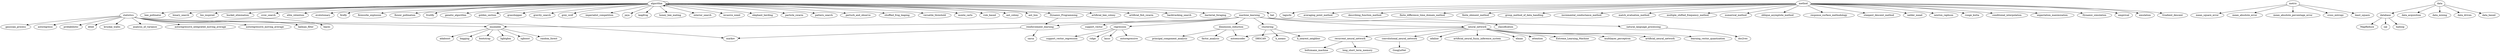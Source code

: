 digraph G {
	statistics -> analysis_of_variance;
	statistics -> autoregressive_integrated_moving_average;
	statistics -> autoregressive_moving_average;
	statistics -> markov;
	statistics -> kalman_filter;
	statistics -> bayes;
	statistics -> gaussian_process;
	statistics -> autoregressi;
	statistics -> probabilistic;
	statistics -> kfold;
	statistics -> ensemble;
	statistics -> kruskal_wallis;

	method -> taguchi;
	method -> averaging_point_method;
	method -> describing_function_method;
	method -> finite_difference_time_domain_method;
	method -> finite_element_method;
	method -> group_method_of_data_handling;
	method -> incremental_conductance_method;
	method -> match_evaluation_method;
	method -> multiple_shifted_frequency_method;
	method -> numerical_method;
	method -> oblique_asymptote_method;
	method -> response_surface_methodology;
	method -> steepest_descent_method;
	method -> nelder_mead;
	method -> newton_raphson;
	method -> runge_kutta;
	method -> conditional_interpolation;
	method -> expectation_maximization;
	method -> Dynamic_simulation;
	method -> empirical;
	method -> emulation;
	method -> Gradient_descent;

	metric -> mean_square_error;
	metric -> mean_absolute_error;
	metric -> mean_absolute_percentage_error;
	metric -> cross_entropy;
	metric -> least_square;

	machine_learning -> clustering;
	machine_learning -> regression;
	machine_learning -> classification;
	machine_learning -> dimension_reduction;
	machine_learning -> reinforcement_learning;
	machine_learning -> support_vector;
	machine_learning -> neural_network;
	machine_learning -> ensemble;
	machine_learning -> natural_language_processing;

	natural_language_processing -> doc2vec;

	reinforcement_learning -> sarsa;
	reinforcement_learning -> markov;

	ensemble -> random_forest;
	ensemble -> adaboost;
	ensemble -> bagging;
	ensemble -> bootstrap;
	ensemble -> lightgbm;
	ensemble -> xgboost;

	data -> database;
	data -> data_acquisition;
	data -> data_mining;
	data -> data_driven;
	data -> data_based;

	database -> MapReduce;
	database -> sql;
	database -> hadoop;

	clustering -> k_means;
	clustering -> k_nearest_neighbor;
	clustering -> DBSCAN;

	regression -> ridge;
	regression -> lasso;
	regression -> autoregressive;
	regression -> support_vector_regression;

	neural_network -> artificial_neural_network;
	neural_network -> learning_vector_quantization;
	neural_network -> recurrent_neural_network;
	neural_network -> convolutional_neural_network;
	neural_network -> autoencoder;
	neural_network -> adaline;
	neural_network -> artificial_neural_fuzzy_inference_system;
	neural_network -> elman;
	neural_network -> attention;
	neural_network -> Extreme_Learning_Machine;
	neural_network -> multilayer_perceptron;

	recurrent_neural_network -> long_short_term_memory;
	recurrent_neural_network -> boltzmann_machine;

	convolutional_neural_network -> GoogLeNet;

	dimension_reduction -> principal_component_analysis;
	dimension_reduction -> factor_analysis;
	dimension_reduction -> autoencoder;

	algorithm -> ant_colony;
	algorithm -> ant_lion;
	algorithm -> artificial_bee_colony;
	algorithm -> 	algorithm -> artificial_fish_swarm;
	algorithm -> backtracking_search;
	algorithm -> bacterial_foraging;
	algorithm -> bat;
	algorithm -> bee_pollinator;
	algorithm -> binary_search;
	algorithm -> bio_inspired;
	algorithm -> bucket_elimination;
	algorithm -> crow_search;
	algorithm -> elite_retention;
	algorithm -> evolutionary;
	algorithm -> firefly;
	algorithm -> fireworks_explosion;
	algorithm -> flower_pollination;
	algorithm -> fruitfly;
	algorithm -> genetic_algorithm;
	algorithm -> golden_section;
	algorithm -> grasshopper;
	algorithm -> gravity_search;
	algorithm -> grey_wolf;
	algorithm -> imperialist_competition;
	algorithm -> jaya;
	algorithm -> leapfrog;
	algorithm -> honey_bee_mating;
	algorithm -> interior_search;
	algorithm -> invasive_weed;
	algorithm -> elephant_herding;
	algorithm -> particle_swarm;
	algorithm -> pattern_search;
	algorithm -> perturb_and_observe;
	algorithm -> shuffled_frog_leaping;
	algorithm -> versatile_threshold;
	algorithm -> monte_carlo;
	algorithm -> rule_based;
	algorithm -> Dynamic_Programming;

	Dynamic_Programming -> reinforcement_learning;
}
